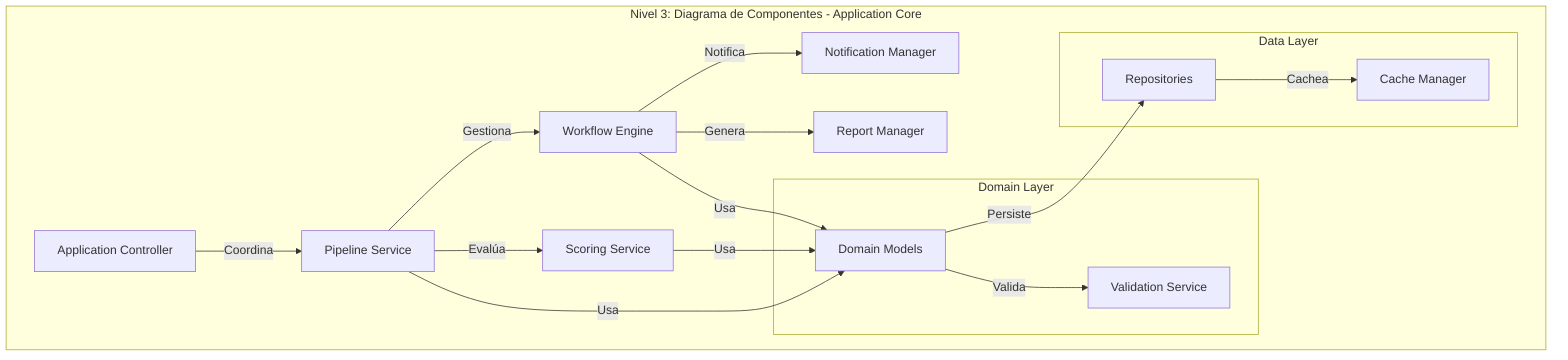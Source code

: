 graph TB
    subgraph "Nivel 3: Diagrama de Componentes - Application Core"
        AC[Application Controller]
        PS[Pipeline Service]
        SS[Scoring Service]
        WF[Workflow Engine]
        NM[Notification Manager]
        RM[Report Manager]
        
        subgraph "Domain Layer"
            DM[Domain Models]
            VS[Validation Service]
        end
        
        subgraph "Data Layer"
            REPO[Repositories]
            CACHE[Cache Manager]
        end
        
        AC -->|Coordina| PS
        PS -->|Evalúa| SS
        PS -->|Gestiona| WF
        WF -->|Notifica| NM
        WF -->|Genera| RM
        
        PS & SS & WF -->|Usa| DM
        DM -->|Valida| VS
        DM -->|Persiste| REPO
        REPO -->|Cachea| CACHE
    end